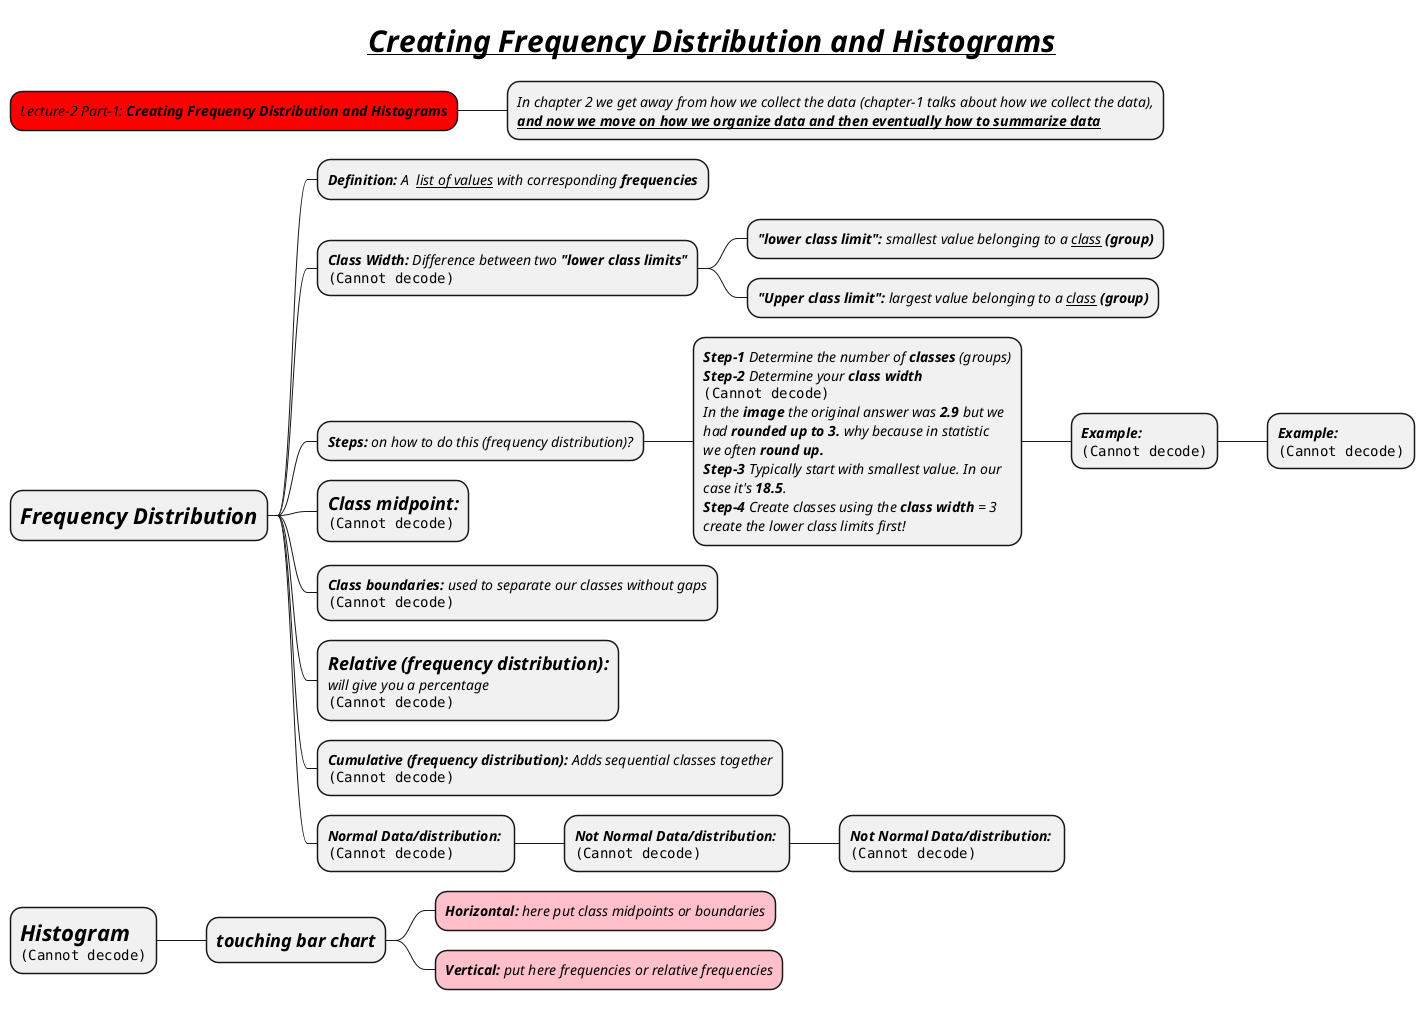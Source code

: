@startmindmap
skinparam node {
    FontStyle italic
}

title =//**__Creating Frequency Distribution and Histograms__**//

*[#red] Lecture-2 Part-1: **Creating Frequency Distribution and Histograms**

**:In chapter 2 we get away from how we collect the data (chapter-1 talks about how we collect the data),
**__and now we move on how we organize data and then eventually how to summarize data__**;

* =**Frequency Distribution**
** **Definition:** A  __list of values__ with corresponding **frequencies**
** **Class Width:** Difference between two **"lower class limits"**\n<img:images/img_5.png>
*** **"lower class limit":** smallest value belonging to a __class__ **(group)**
*** **"Upper class limit":** largest value belonging to a __class__ **(group)**
** **Steps:** on how to do this (frequency distribution)?
***:**Step-1** Determine the number of **classes** (groups)
**Step-2** Determine your **class width**
<img:images/img.png>
In the **image** the original answer was **2.9** but we
had **rounded up to 3.** why because in statistic
we often **round up.**
**Step-3** Typically start with smallest value. In our
case it's **18.5**.
**Step-4** Create classes using the **class width** = 3
create the lower class limits first!;

**** **Example:** \n<img:images/img_1.png>
***** **Example:** \n<img:images/img_6.png>
** =Class midpoint: \n<img:images/img_2.png>
** **Class boundaries:** used to separate our classes without gaps\n<img:images/img_4.png>
** =Relative (frequency distribution): \nwill give you a percentage\n<img:images/img_3.png>
** **Cumulative (frequency distribution):** Adds sequential classes together\n<img:images/img_7.png>
** **Normal Data/distribution:** \n<img:images/img_8.png>
*** **Not Normal Data/distribution:** \n<img:images/img_9.png>
**** **Not Normal Data/distribution:** \n<img:images/img_10.png>

* =**Histogram**\n<img:images/img_11.png>
** =touching bar chart
***[#pink] **Horizontal:** here put class midpoints or boundaries
***[#pink] **Vertical:** put here frequencies or relative frequencies

@endmindmap

